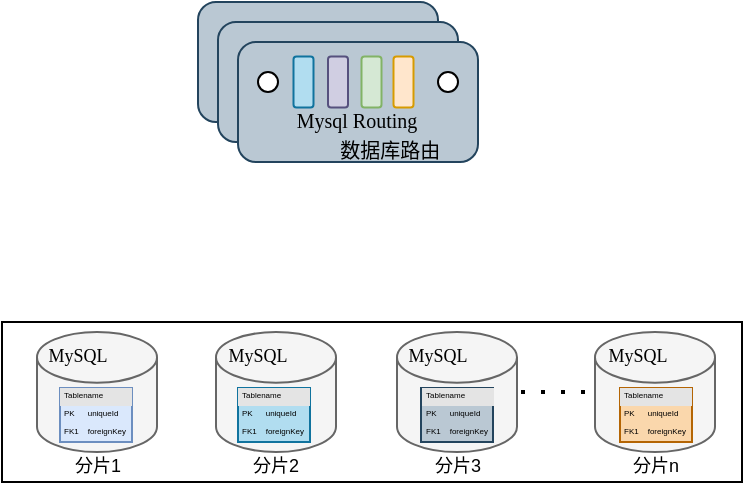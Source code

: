 <mxfile version="26.0.11">
  <diagram name="第 1 页" id="46mAydpTfXo8omcTU5pi">
    <mxGraphModel dx="578" dy="382" grid="1" gridSize="10" guides="1" tooltips="1" connect="1" arrows="1" fold="1" page="1" pageScale="1" pageWidth="827" pageHeight="1169" math="0" shadow="0">
      <root>
        <mxCell id="0" />
        <mxCell id="1" parent="0" />
        <mxCell id="FrjA3dRTfeve2aG1nO1z-26" value="" style="rounded=0;whiteSpace=wrap;html=1;" vertex="1" parent="1">
          <mxGeometry x="212" y="230" width="370" height="80" as="geometry" />
        </mxCell>
        <mxCell id="FrjA3dRTfeve2aG1nO1z-1" value="" style="rounded=1;whiteSpace=wrap;html=1;fillColor=#bac8d3;strokeColor=#23445d;" vertex="1" parent="1">
          <mxGeometry x="310" y="70" width="120" height="60" as="geometry" />
        </mxCell>
        <mxCell id="FrjA3dRTfeve2aG1nO1z-2" value="" style="rounded=1;whiteSpace=wrap;html=1;fillColor=#bac8d3;strokeColor=#23445d;" vertex="1" parent="1">
          <mxGeometry x="320" y="80" width="120" height="60" as="geometry" />
        </mxCell>
        <mxCell id="FrjA3dRTfeve2aG1nO1z-3" value="" style="rounded=1;whiteSpace=wrap;html=1;fillColor=#bac8d3;strokeColor=#23445d;" vertex="1" parent="1">
          <mxGeometry x="330" y="90" width="120" height="60" as="geometry" />
        </mxCell>
        <mxCell id="FrjA3dRTfeve2aG1nO1z-4" value="" style="rounded=1;whiteSpace=wrap;html=1;rotation=90;fillColor=#b1ddf0;strokeColor=#10739e;" vertex="1" parent="1">
          <mxGeometry x="350" y="105" width="25.5" height="10" as="geometry" />
        </mxCell>
        <mxCell id="FrjA3dRTfeve2aG1nO1z-9" value="" style="rounded=1;whiteSpace=wrap;html=1;rotation=90;fillColor=#d0cee2;strokeColor=#56517e;" vertex="1" parent="1">
          <mxGeometry x="367.25" y="105" width="25.5" height="10" as="geometry" />
        </mxCell>
        <mxCell id="FrjA3dRTfeve2aG1nO1z-10" value="" style="rounded=1;whiteSpace=wrap;html=1;rotation=90;fillColor=#d5e8d4;strokeColor=#82b366;" vertex="1" parent="1">
          <mxGeometry x="384" y="105" width="25.5" height="10" as="geometry" />
        </mxCell>
        <mxCell id="FrjA3dRTfeve2aG1nO1z-11" value="" style="rounded=1;whiteSpace=wrap;html=1;rotation=90;fillColor=#ffe6cc;strokeColor=#d79b00;" vertex="1" parent="1">
          <mxGeometry x="400" y="105" width="25.5" height="10" as="geometry" />
        </mxCell>
        <mxCell id="FrjA3dRTfeve2aG1nO1z-12" value="" style="ellipse;whiteSpace=wrap;html=1;aspect=fixed;" vertex="1" parent="1">
          <mxGeometry x="340" y="105" width="10" height="10" as="geometry" />
        </mxCell>
        <mxCell id="FrjA3dRTfeve2aG1nO1z-13" value="" style="ellipse;whiteSpace=wrap;html=1;aspect=fixed;" vertex="1" parent="1">
          <mxGeometry x="430" y="105" width="10" height="10" as="geometry" />
        </mxCell>
        <mxCell id="FrjA3dRTfeve2aG1nO1z-14" value="&lt;font style=&quot;font-size: 10px;&quot; face=&quot;Times New Roman&quot;&gt;Mysql Routing&lt;/font&gt;&lt;div&gt;&lt;font style=&quot;font-size: 10px;&quot;&gt;&amp;nbsp; &amp;nbsp; &amp;nbsp; &amp;nbsp; &amp;nbsp; &amp;nbsp; 数据库路由&lt;/font&gt;&lt;/div&gt;" style="text;html=1;align=center;verticalAlign=middle;whiteSpace=wrap;rounded=0;" vertex="1" parent="1">
          <mxGeometry x="346" y="121" width="87" height="30" as="geometry" />
        </mxCell>
        <mxCell id="FrjA3dRTfeve2aG1nO1z-15" value="" style="shape=cylinder3;whiteSpace=wrap;html=1;boundedLbl=1;backgroundOutline=1;size=12.672;fillColor=#f5f5f5;strokeColor=#666666;fontColor=#333333;" vertex="1" parent="1">
          <mxGeometry x="229.5" y="235" width="60" height="60" as="geometry" />
        </mxCell>
        <mxCell id="FrjA3dRTfeve2aG1nO1z-16" value="" style="shape=cylinder3;whiteSpace=wrap;html=1;boundedLbl=1;backgroundOutline=1;size=12.672;fillColor=#f5f5f5;strokeColor=#666666;fontColor=#333333;" vertex="1" parent="1">
          <mxGeometry x="409.5" y="235" width="60" height="60" as="geometry" />
        </mxCell>
        <mxCell id="FrjA3dRTfeve2aG1nO1z-17" value="" style="shape=cylinder3;whiteSpace=wrap;html=1;boundedLbl=1;backgroundOutline=1;size=12.672;fillColor=#f5f5f5;strokeColor=#666666;fontColor=#333333;" vertex="1" parent="1">
          <mxGeometry x="319" y="235" width="60" height="60" as="geometry" />
        </mxCell>
        <mxCell id="FrjA3dRTfeve2aG1nO1z-19" value="" style="shape=cylinder3;whiteSpace=wrap;html=1;boundedLbl=1;backgroundOutline=1;size=12.672;fillColor=#f5f5f5;strokeColor=#666666;fontColor=#333333;" vertex="1" parent="1">
          <mxGeometry x="508.5" y="235" width="60" height="60" as="geometry" />
        </mxCell>
        <mxCell id="FrjA3dRTfeve2aG1nO1z-20" style="edgeStyle=orthogonalEdgeStyle;rounded=0;orthogonalLoop=1;jettySize=auto;html=1;entryX=0;entryY=0.5;entryDx=0;entryDy=0;entryPerimeter=0;endArrow=none;startFill=0;dashed=1;dashPattern=1 4;strokeWidth=2;" edge="1" parent="1">
          <mxGeometry relative="1" as="geometry">
            <mxPoint x="471.5" y="265" as="sourcePoint" />
            <mxPoint x="510.5" y="265" as="targetPoint" />
          </mxGeometry>
        </mxCell>
        <mxCell id="FrjA3dRTfeve2aG1nO1z-22" value="&lt;font style=&quot;font-size: 9px;&quot; face=&quot;Times New Roman&quot;&gt;MySQL&lt;/font&gt;" style="text;html=1;align=center;verticalAlign=middle;whiteSpace=wrap;rounded=0;" vertex="1" parent="1">
          <mxGeometry x="220" y="231" width="60" height="30" as="geometry" />
        </mxCell>
        <mxCell id="FrjA3dRTfeve2aG1nO1z-23" value="&lt;font style=&quot;font-size: 9px;&quot; face=&quot;Times New Roman&quot;&gt;MySQL&lt;/font&gt;" style="text;html=1;align=center;verticalAlign=middle;whiteSpace=wrap;rounded=0;" vertex="1" parent="1">
          <mxGeometry x="500" y="231" width="60" height="30" as="geometry" />
        </mxCell>
        <mxCell id="FrjA3dRTfeve2aG1nO1z-24" value="&lt;font style=&quot;font-size: 9px;&quot; face=&quot;Times New Roman&quot;&gt;MySQL&lt;/font&gt;" style="text;html=1;align=center;verticalAlign=middle;whiteSpace=wrap;rounded=0;" vertex="1" parent="1">
          <mxGeometry x="310" y="231" width="60" height="30" as="geometry" />
        </mxCell>
        <mxCell id="FrjA3dRTfeve2aG1nO1z-25" value="&lt;font style=&quot;font-size: 9px;&quot; face=&quot;Times New Roman&quot;&gt;MySQL&lt;/font&gt;" style="text;html=1;align=center;verticalAlign=middle;whiteSpace=wrap;rounded=0;" vertex="1" parent="1">
          <mxGeometry x="400" y="231" width="60" height="30" as="geometry" />
        </mxCell>
        <mxCell id="FrjA3dRTfeve2aG1nO1z-27" value="&lt;font style=&quot;font-size: 9px;&quot;&gt;分片1&lt;/font&gt;" style="text;html=1;align=center;verticalAlign=middle;whiteSpace=wrap;rounded=0;" vertex="1" parent="1">
          <mxGeometry x="229.5" y="286" width="60" height="30" as="geometry" />
        </mxCell>
        <mxCell id="FrjA3dRTfeve2aG1nO1z-28" value="&lt;font style=&quot;font-size: 9px;&quot;&gt;分片2&lt;/font&gt;" style="text;html=1;align=center;verticalAlign=middle;whiteSpace=wrap;rounded=0;" vertex="1" parent="1">
          <mxGeometry x="319" y="286" width="60" height="30" as="geometry" />
        </mxCell>
        <mxCell id="FrjA3dRTfeve2aG1nO1z-29" value="&lt;font style=&quot;font-size: 9px;&quot;&gt;分片3&lt;/font&gt;" style="text;html=1;align=center;verticalAlign=middle;whiteSpace=wrap;rounded=0;" vertex="1" parent="1">
          <mxGeometry x="409.5" y="286" width="60" height="30" as="geometry" />
        </mxCell>
        <mxCell id="FrjA3dRTfeve2aG1nO1z-30" value="&lt;font style=&quot;font-size: 9px;&quot;&gt;分片n&lt;/font&gt;" style="text;html=1;align=center;verticalAlign=middle;whiteSpace=wrap;rounded=0;" vertex="1" parent="1">
          <mxGeometry x="508.5" y="286" width="60" height="30" as="geometry" />
        </mxCell>
        <mxCell id="FrjA3dRTfeve2aG1nO1z-54" value="&lt;div style=&quot;box-sizing:border-box;width:100%;background:#e4e4e4;padding:2px;&quot;&gt;Tablename&lt;/div&gt;&lt;table style=&quot;width: 100%;&quot; cellpadding=&quot;2&quot; cellspacing=&quot;0&quot;&gt;&lt;tbody&gt;&lt;tr&gt;&lt;td&gt;PK&lt;/td&gt;&lt;td&gt;uniqueId&lt;/td&gt;&lt;/tr&gt;&lt;tr&gt;&lt;td&gt;FK1&lt;/td&gt;&lt;td&gt;foreignKey&lt;/td&gt;&lt;/tr&gt;&lt;tr&gt;&lt;td&gt;&lt;/td&gt;&lt;td&gt;fieldname&lt;/td&gt;&lt;/tr&gt;&lt;/tbody&gt;&lt;/table&gt;" style="verticalAlign=top;align=left;overflow=fill;html=1;whiteSpace=wrap;fontSize=4;fillColor=#dae8fc;strokeColor=#6c8ebf;" vertex="1" parent="1">
          <mxGeometry x="241" y="263" width="36" height="27" as="geometry" />
        </mxCell>
        <mxCell id="FrjA3dRTfeve2aG1nO1z-82" value="&lt;div style=&quot;box-sizing:border-box;width:100%;background:#e4e4e4;padding:2px;&quot;&gt;Tablename&lt;/div&gt;&lt;table style=&quot;width: 100%;&quot; cellpadding=&quot;2&quot; cellspacing=&quot;0&quot;&gt;&lt;tbody&gt;&lt;tr&gt;&lt;td&gt;PK&lt;/td&gt;&lt;td&gt;uniqueId&lt;/td&gt;&lt;/tr&gt;&lt;tr&gt;&lt;td&gt;FK1&lt;/td&gt;&lt;td&gt;foreignKey&lt;/td&gt;&lt;/tr&gt;&lt;tr&gt;&lt;td&gt;&lt;/td&gt;&lt;td&gt;fieldname&lt;/td&gt;&lt;/tr&gt;&lt;/tbody&gt;&lt;/table&gt;" style="verticalAlign=top;align=left;overflow=fill;html=1;whiteSpace=wrap;fontSize=4;fillColor=#b1ddf0;strokeColor=#10739e;" vertex="1" parent="1">
          <mxGeometry x="330" y="263" width="36" height="27" as="geometry" />
        </mxCell>
        <mxCell id="FrjA3dRTfeve2aG1nO1z-83" value="&lt;div style=&quot;box-sizing:border-box;width:100%;background:#e4e4e4;padding:2px;&quot;&gt;Tablename&lt;/div&gt;&lt;table style=&quot;width: 100%;&quot; cellpadding=&quot;2&quot; cellspacing=&quot;0&quot;&gt;&lt;tbody&gt;&lt;tr&gt;&lt;td&gt;PK&lt;/td&gt;&lt;td&gt;uniqueId&lt;/td&gt;&lt;/tr&gt;&lt;tr&gt;&lt;td&gt;FK1&lt;/td&gt;&lt;td&gt;foreignKey&lt;/td&gt;&lt;/tr&gt;&lt;tr&gt;&lt;td&gt;&lt;/td&gt;&lt;td&gt;fieldname&lt;/td&gt;&lt;/tr&gt;&lt;/tbody&gt;&lt;/table&gt;" style="verticalAlign=top;align=left;overflow=fill;html=1;whiteSpace=wrap;fontSize=4;fillColor=#bac8d3;strokeColor=#23445d;" vertex="1" parent="1">
          <mxGeometry x="421.5" y="263" width="36" height="27" as="geometry" />
        </mxCell>
        <mxCell id="FrjA3dRTfeve2aG1nO1z-84" value="&lt;div style=&quot;box-sizing:border-box;width:100%;background:#e4e4e4;padding:2px;&quot;&gt;Tablename&lt;/div&gt;&lt;table style=&quot;width: 100%;&quot; cellpadding=&quot;2&quot; cellspacing=&quot;0&quot;&gt;&lt;tbody&gt;&lt;tr&gt;&lt;td&gt;PK&lt;/td&gt;&lt;td&gt;uniqueId&lt;/td&gt;&lt;/tr&gt;&lt;tr&gt;&lt;td&gt;FK1&lt;/td&gt;&lt;td&gt;foreignKey&lt;/td&gt;&lt;/tr&gt;&lt;tr&gt;&lt;td&gt;&lt;/td&gt;&lt;td&gt;fieldname&lt;/td&gt;&lt;/tr&gt;&lt;/tbody&gt;&lt;/table&gt;" style="verticalAlign=top;align=left;overflow=fill;html=1;whiteSpace=wrap;fontSize=4;fillColor=#fad7ac;strokeColor=#b46504;" vertex="1" parent="1">
          <mxGeometry x="521" y="263" width="36" height="27" as="geometry" />
        </mxCell>
      </root>
    </mxGraphModel>
  </diagram>
</mxfile>
